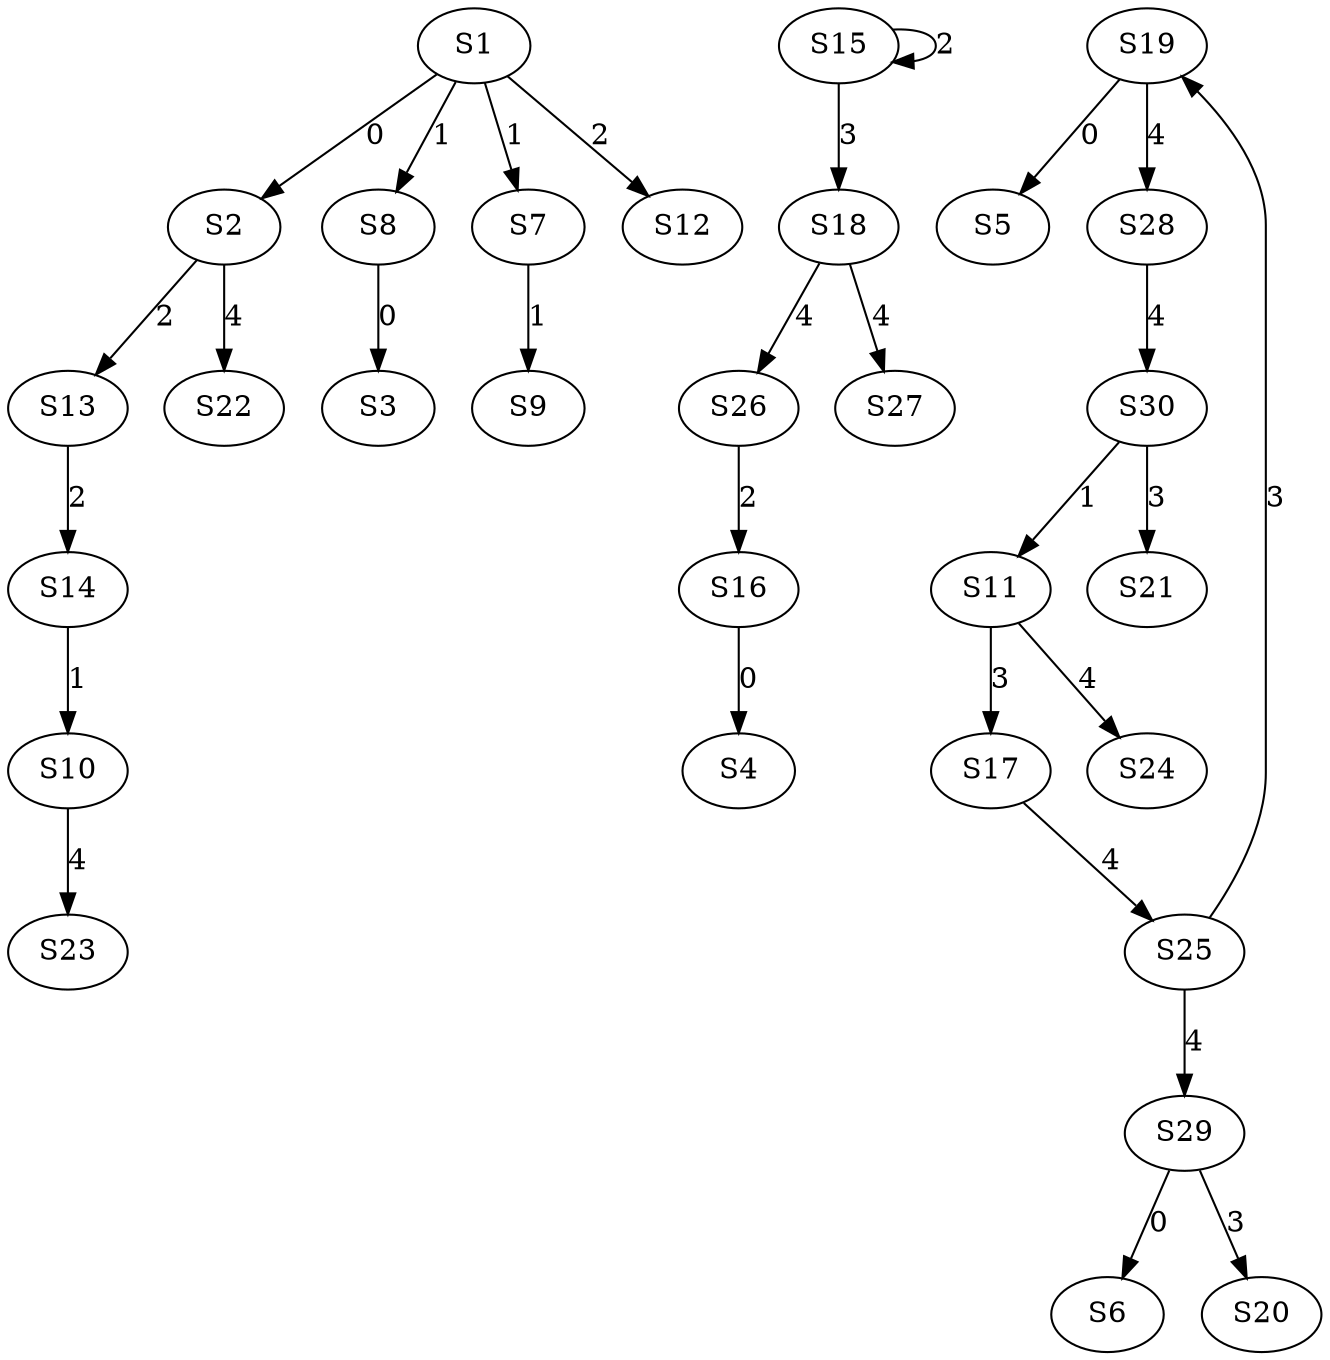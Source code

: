 strict digraph {
	S1 -> S2 [ label = 0 ];
	S8 -> S3 [ label = 0 ];
	S16 -> S4 [ label = 0 ];
	S19 -> S5 [ label = 0 ];
	S29 -> S6 [ label = 0 ];
	S1 -> S7 [ label = 1 ];
	S1 -> S8 [ label = 1 ];
	S7 -> S9 [ label = 1 ];
	S14 -> S10 [ label = 1 ];
	S30 -> S11 [ label = 1 ];
	S1 -> S12 [ label = 2 ];
	S2 -> S13 [ label = 2 ];
	S13 -> S14 [ label = 2 ];
	S15 -> S15 [ label = 2 ];
	S26 -> S16 [ label = 2 ];
	S11 -> S17 [ label = 3 ];
	S15 -> S18 [ label = 3 ];
	S25 -> S19 [ label = 3 ];
	S29 -> S20 [ label = 3 ];
	S30 -> S21 [ label = 3 ];
	S2 -> S22 [ label = 4 ];
	S10 -> S23 [ label = 4 ];
	S11 -> S24 [ label = 4 ];
	S17 -> S25 [ label = 4 ];
	S18 -> S26 [ label = 4 ];
	S18 -> S27 [ label = 4 ];
	S19 -> S28 [ label = 4 ];
	S25 -> S29 [ label = 4 ];
	S28 -> S30 [ label = 4 ];
}